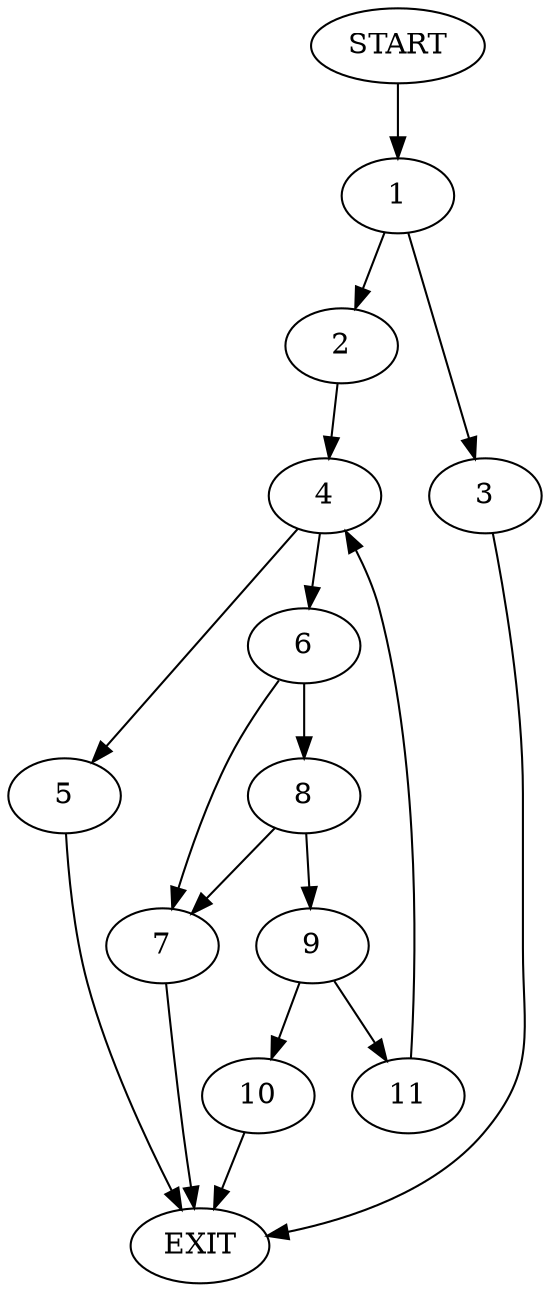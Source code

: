 digraph {
0 [label="START"]
12 [label="EXIT"]
0 -> 1
1 -> 2
1 -> 3
3 -> 12
2 -> 4
4 -> 5
4 -> 6
5 -> 12
6 -> 7
6 -> 8
7 -> 12
8 -> 7
8 -> 9
9 -> 10
9 -> 11
10 -> 12
11 -> 4
}
